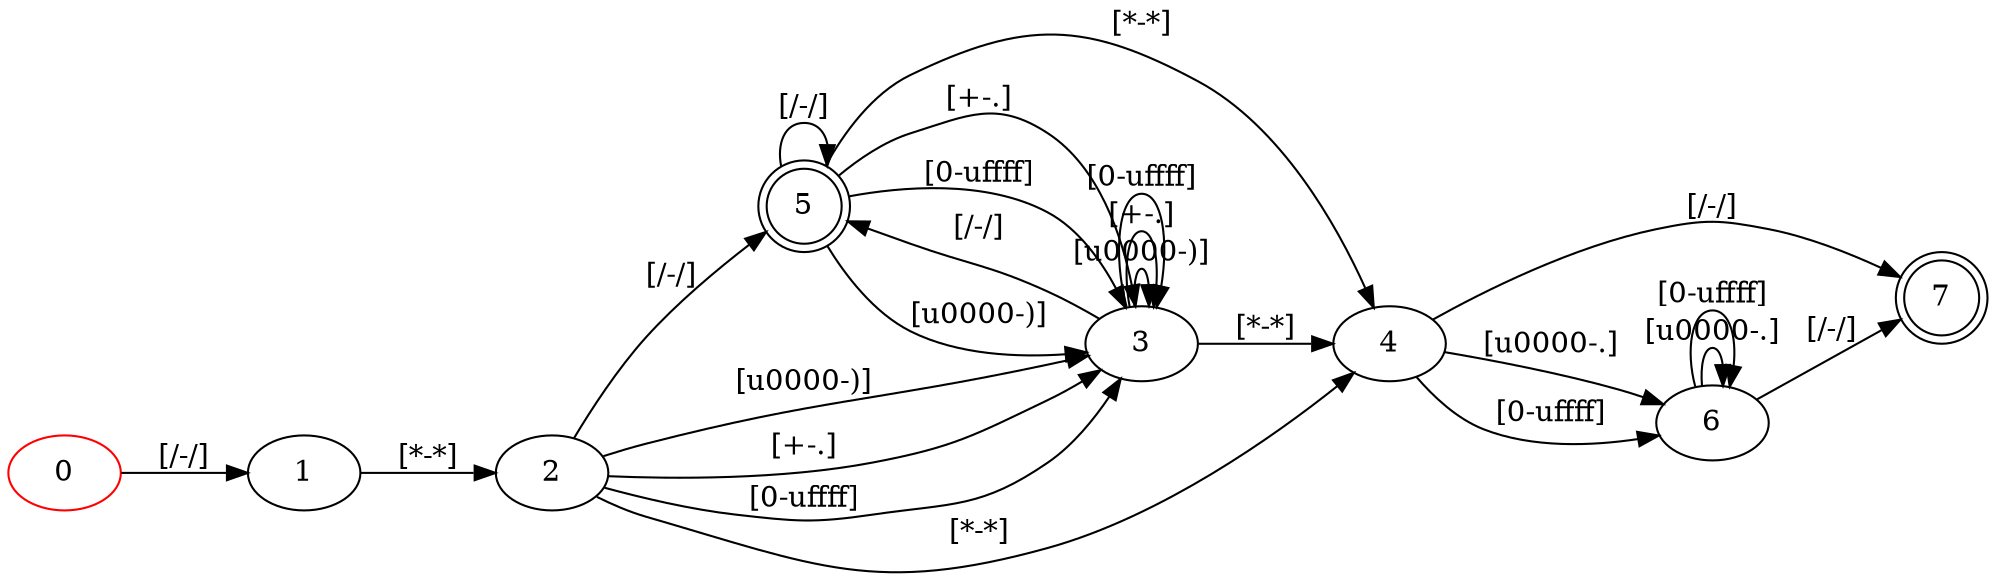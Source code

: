 digraph G{
rankdir = LR
0 [color=red]
5 [shape = doublecircle]
7 [shape = doublecircle]
0 -> 1 [label="[/-/]"]
1 -> 2 [label="[*-*]"]
2 -> 3 [label="[\u0000-)]"]
2 -> 3 [label="[+-.]"]
2 -> 3 [label="[0-\uffff]"]
2 -> 4 [label="[*-*]"]
2 -> 5 [label="[/-/]"]
3 -> 3 [label="[\u0000-)]"]
3 -> 3 [label="[+-.]"]
3 -> 3 [label="[0-\uffff]"]
3 -> 4 [label="[*-*]"]
3 -> 5 [label="[/-/]"]
4 -> 6 [label="[\u0000-.]"]
4 -> 6 [label="[0-\uffff]"]
4 -> 7 [label="[/-/]"]
5 -> 3 [label="[\u0000-)]"]
5 -> 3 [label="[+-.]"]
5 -> 3 [label="[0-\uffff]"]
5 -> 4 [label="[*-*]"]
5 -> 5 [label="[/-/]"]
6 -> 6 [label="[\u0000-.]"]
6 -> 6 [label="[0-\uffff]"]
6 -> 7 [label="[/-/]"]
}
